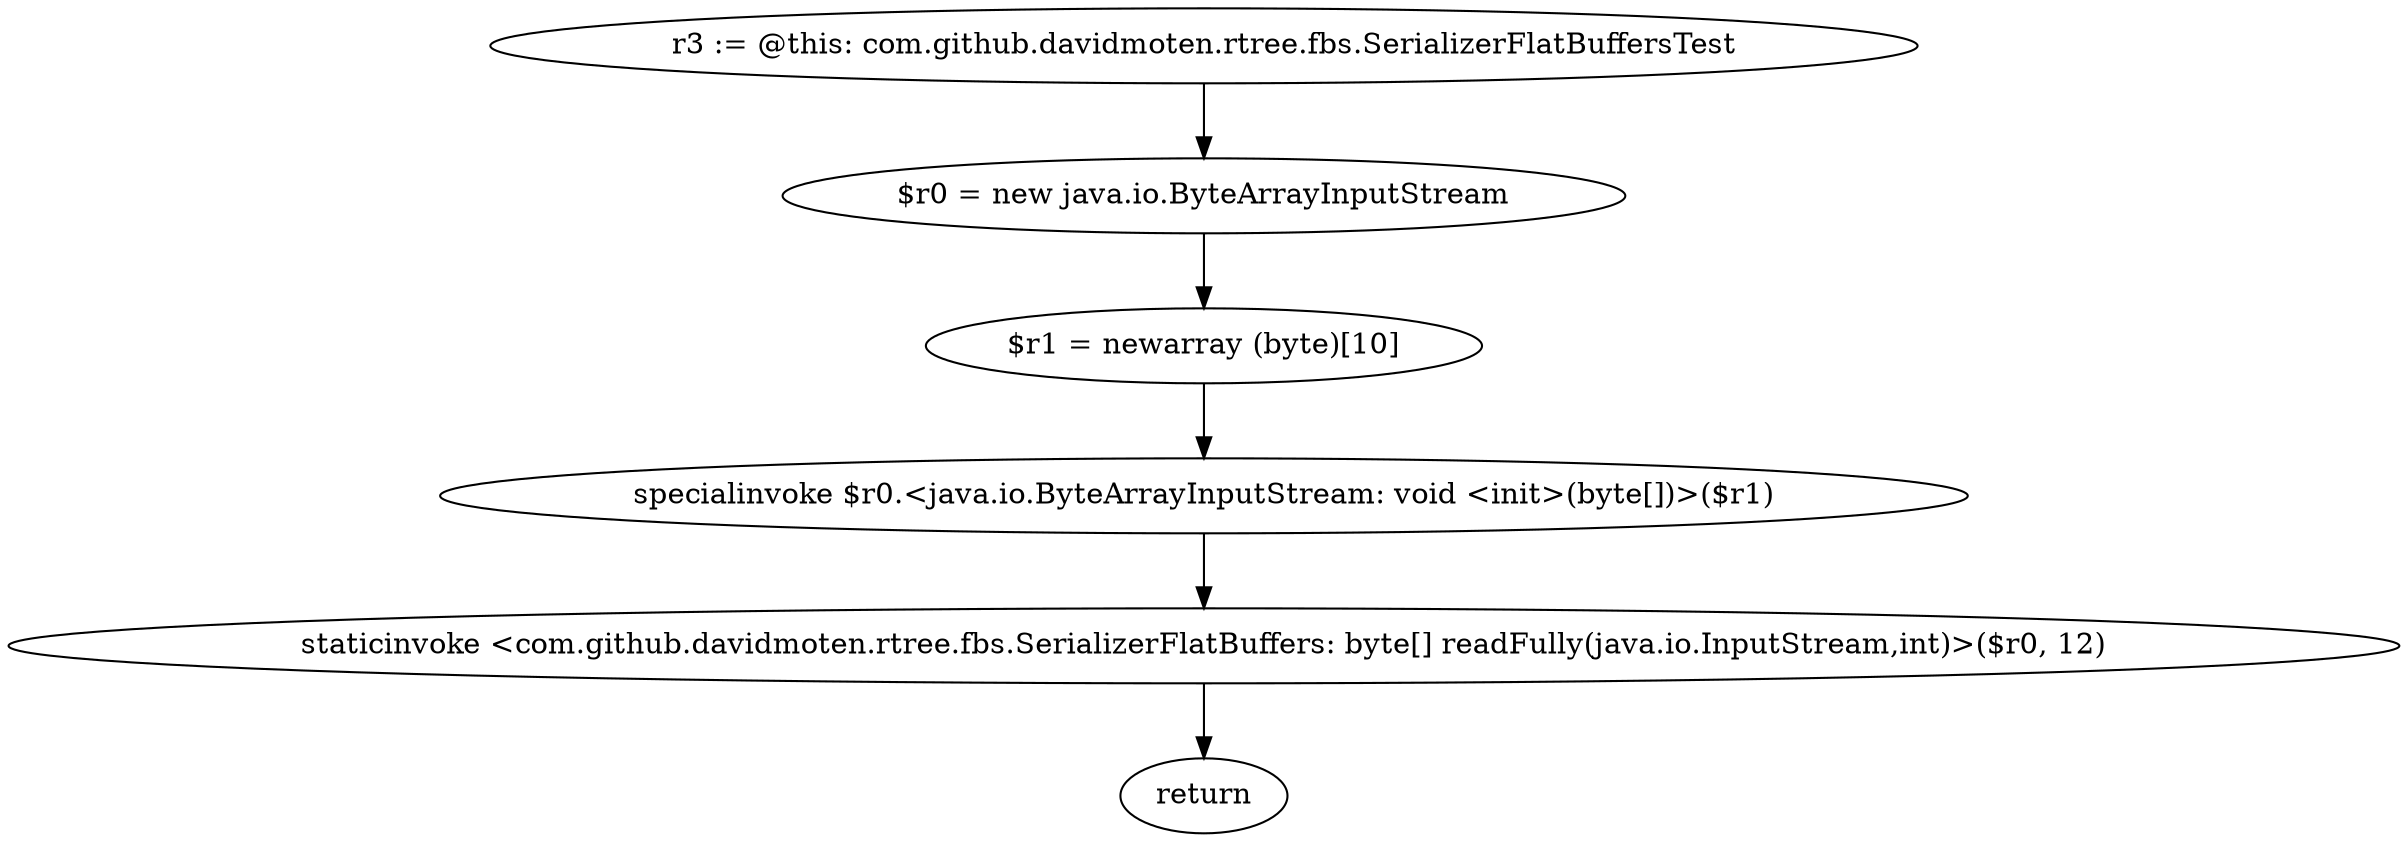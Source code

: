 digraph "unitGraph" {
    "r3 := @this: com.github.davidmoten.rtree.fbs.SerializerFlatBuffersTest"
    "$r0 = new java.io.ByteArrayInputStream"
    "$r1 = newarray (byte)[10]"
    "specialinvoke $r0.<java.io.ByteArrayInputStream: void <init>(byte[])>($r1)"
    "staticinvoke <com.github.davidmoten.rtree.fbs.SerializerFlatBuffers: byte[] readFully(java.io.InputStream,int)>($r0, 12)"
    "return"
    "r3 := @this: com.github.davidmoten.rtree.fbs.SerializerFlatBuffersTest"->"$r0 = new java.io.ByteArrayInputStream";
    "$r0 = new java.io.ByteArrayInputStream"->"$r1 = newarray (byte)[10]";
    "$r1 = newarray (byte)[10]"->"specialinvoke $r0.<java.io.ByteArrayInputStream: void <init>(byte[])>($r1)";
    "specialinvoke $r0.<java.io.ByteArrayInputStream: void <init>(byte[])>($r1)"->"staticinvoke <com.github.davidmoten.rtree.fbs.SerializerFlatBuffers: byte[] readFully(java.io.InputStream,int)>($r0, 12)";
    "staticinvoke <com.github.davidmoten.rtree.fbs.SerializerFlatBuffers: byte[] readFully(java.io.InputStream,int)>($r0, 12)"->"return";
}

